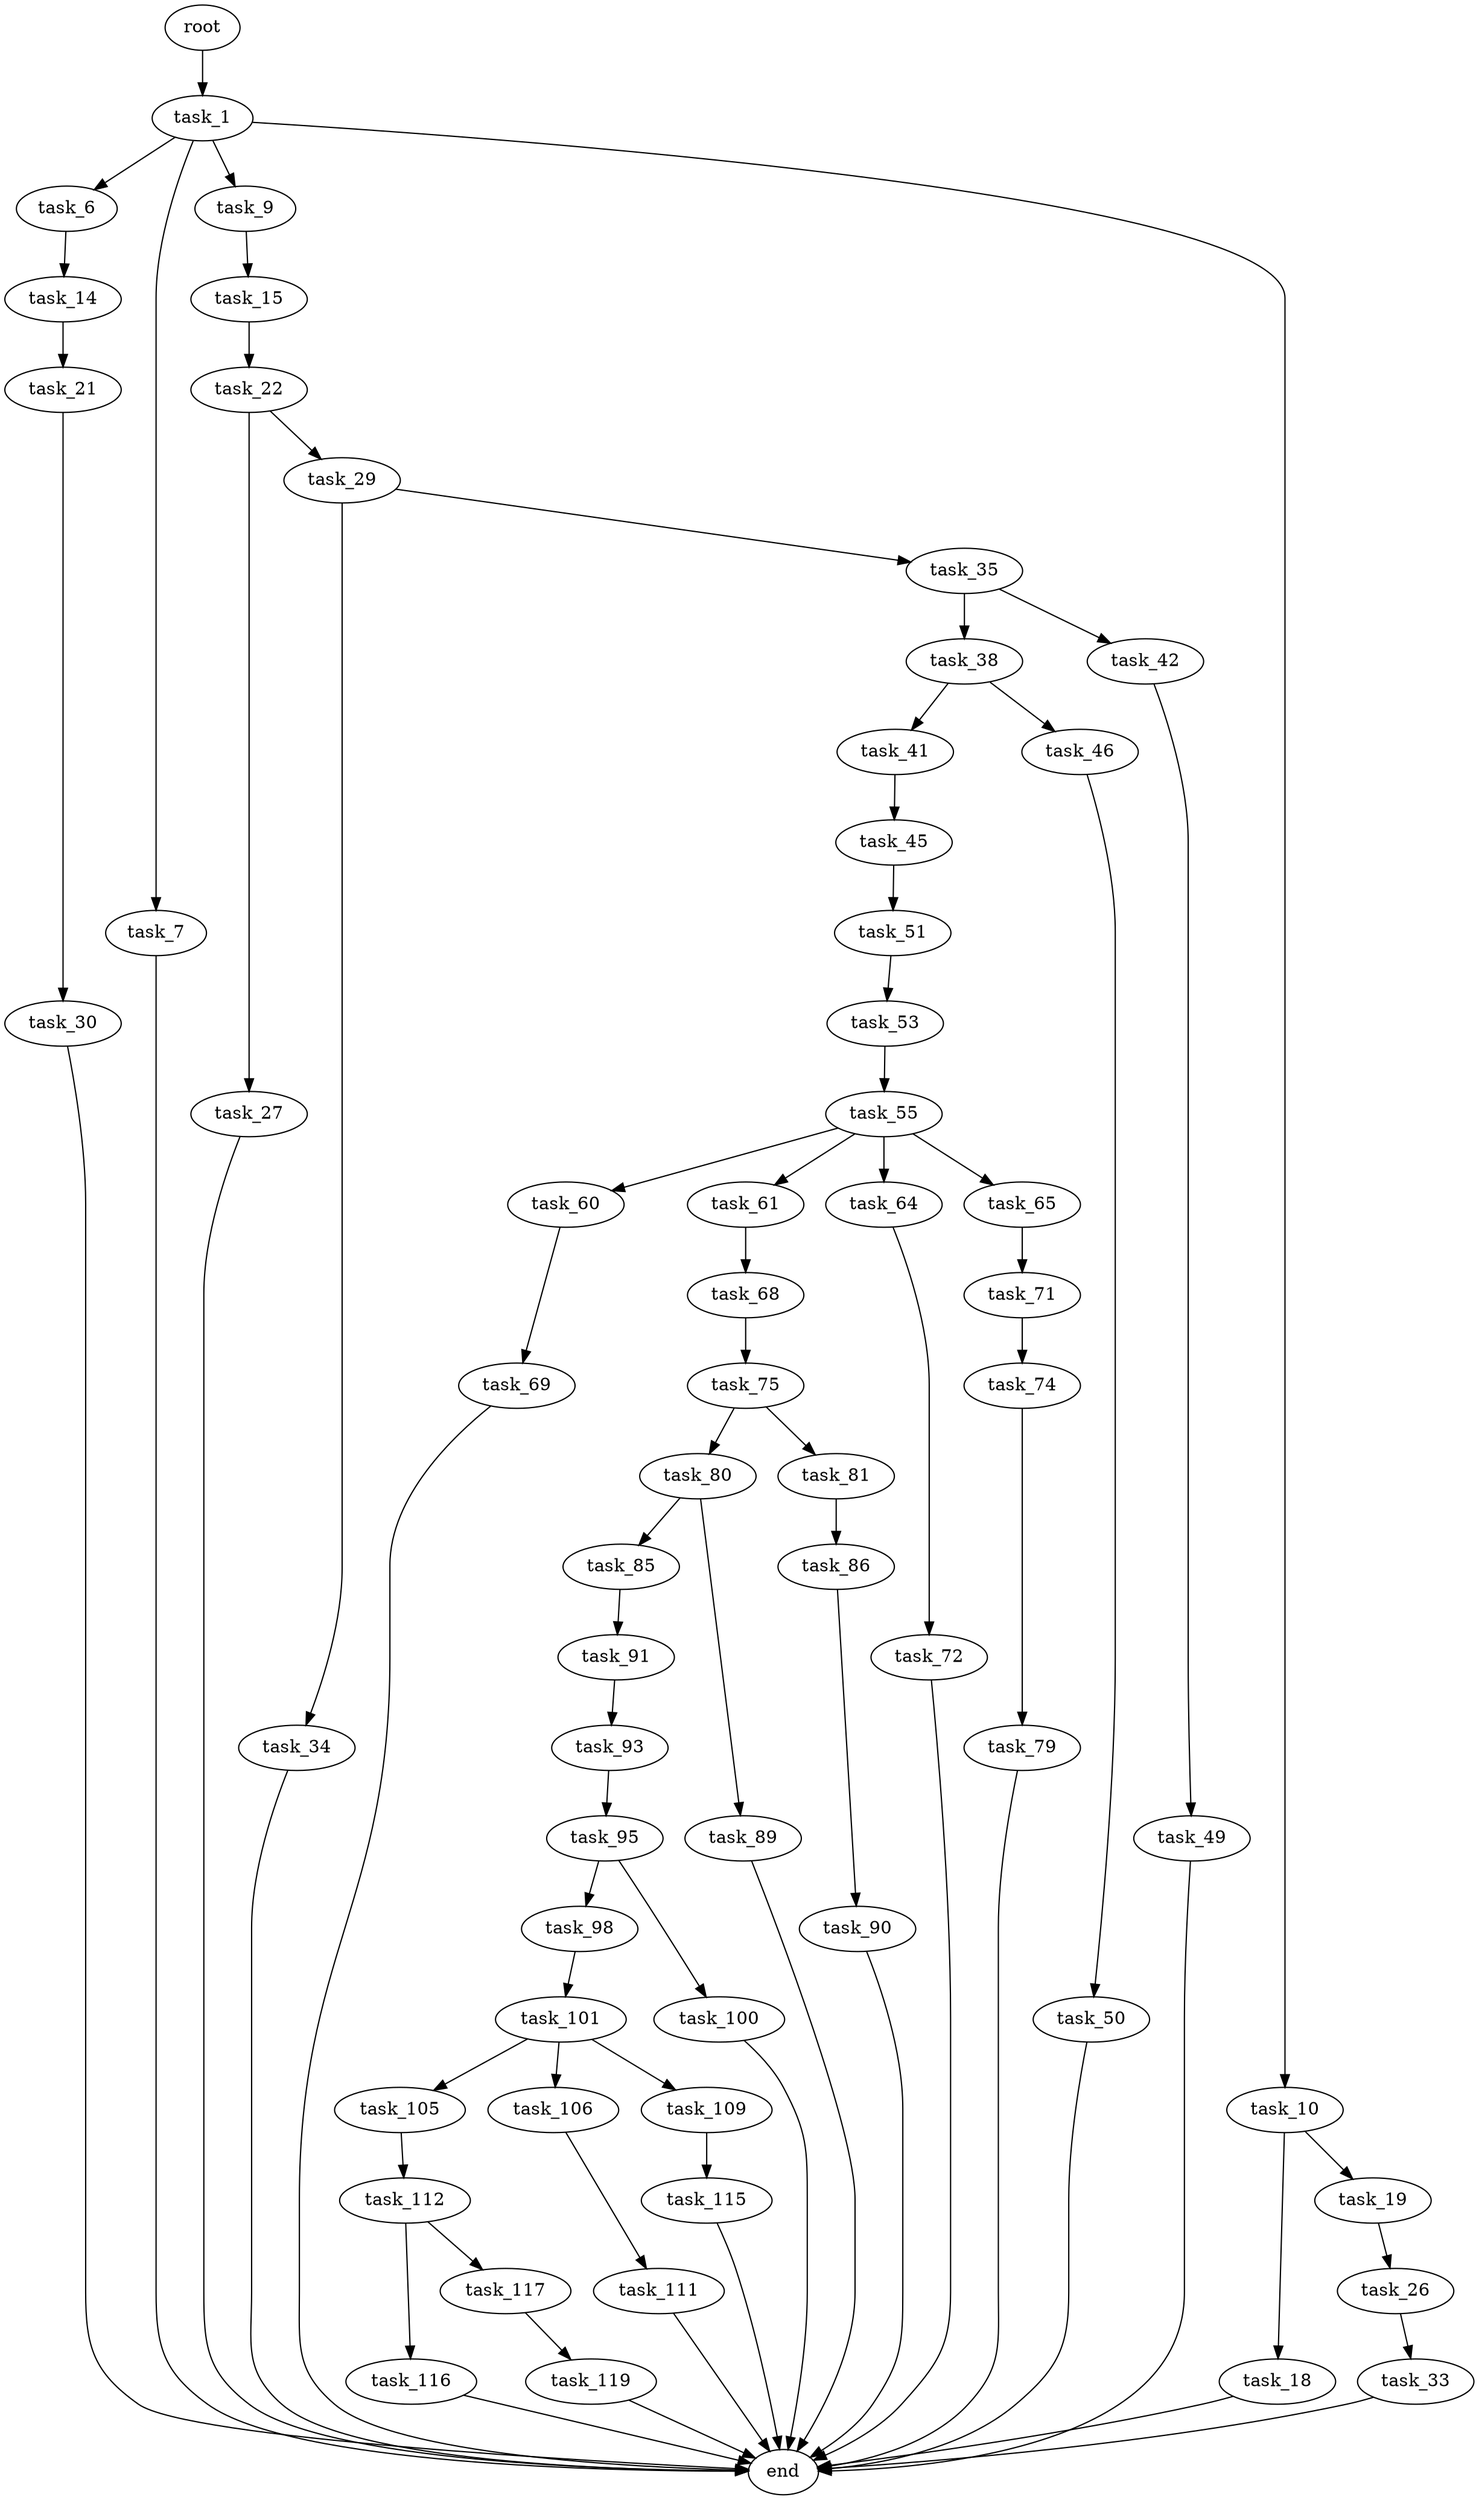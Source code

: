 digraph G {
  root [size="0.000000"];
  task_1 [size="206137318191.000000"];
  task_6 [size="19196671029.000000"];
  task_7 [size="1073741824000.000000"];
  task_9 [size="97817432940.000000"];
  task_10 [size="7387616695.000000"];
  task_14 [size="26289673484.000000"];
  end [size="0.000000"];
  task_15 [size="7334752525.000000"];
  task_18 [size="26334407008.000000"];
  task_19 [size="307436069739.000000"];
  task_21 [size="292182583868.000000"];
  task_22 [size="554621750209.000000"];
  task_26 [size="8589934592.000000"];
  task_30 [size="18025756400.000000"];
  task_27 [size="161385434808.000000"];
  task_29 [size="530352919.000000"];
  task_33 [size="156862128291.000000"];
  task_34 [size="1273289405.000000"];
  task_35 [size="8589934592.000000"];
  task_38 [size="16363780805.000000"];
  task_42 [size="33161928916.000000"];
  task_41 [size="405135624282.000000"];
  task_46 [size="549755813888.000000"];
  task_45 [size="287808817764.000000"];
  task_49 [size="343823328421.000000"];
  task_51 [size="73633792803.000000"];
  task_50 [size="29656721716.000000"];
  task_53 [size="15609104767.000000"];
  task_55 [size="21482437998.000000"];
  task_60 [size="10734828289.000000"];
  task_61 [size="44550635154.000000"];
  task_64 [size="12590861239.000000"];
  task_65 [size="952617307.000000"];
  task_69 [size="4653716735.000000"];
  task_68 [size="23526781110.000000"];
  task_72 [size="16858986946.000000"];
  task_71 [size="6629076340.000000"];
  task_75 [size="549755813888.000000"];
  task_74 [size="6678430152.000000"];
  task_79 [size="782757789696.000000"];
  task_80 [size="782757789696.000000"];
  task_81 [size="782757789696.000000"];
  task_85 [size="782757789696.000000"];
  task_89 [size="28991029248.000000"];
  task_86 [size="26027856237.000000"];
  task_91 [size="28991029248.000000"];
  task_90 [size="88913479392.000000"];
  task_93 [size="3506552122.000000"];
  task_95 [size="3176350770.000000"];
  task_98 [size="134217728000.000000"];
  task_100 [size="134217728000.000000"];
  task_101 [size="1376517329233.000000"];
  task_105 [size="22908834993.000000"];
  task_106 [size="309364773254.000000"];
  task_109 [size="368293445632.000000"];
  task_112 [size="50778339720.000000"];
  task_111 [size="68719476736.000000"];
  task_115 [size="26459834412.000000"];
  task_116 [size="328947332721.000000"];
  task_117 [size="458386416001.000000"];
  task_119 [size="368293445632.000000"];

  root -> task_1 [size="1.000000"];
  task_1 -> task_6 [size="301989888.000000"];
  task_1 -> task_7 [size="301989888.000000"];
  task_1 -> task_9 [size="301989888.000000"];
  task_1 -> task_10 [size="301989888.000000"];
  task_6 -> task_14 [size="75497472.000000"];
  task_7 -> end [size="1.000000"];
  task_9 -> task_15 [size="134217728.000000"];
  task_10 -> task_18 [size="209715200.000000"];
  task_10 -> task_19 [size="209715200.000000"];
  task_14 -> task_21 [size="536870912.000000"];
  task_15 -> task_22 [size="209715200.000000"];
  task_18 -> end [size="1.000000"];
  task_19 -> task_26 [size="209715200.000000"];
  task_21 -> task_30 [size="209715200.000000"];
  task_22 -> task_27 [size="411041792.000000"];
  task_22 -> task_29 [size="411041792.000000"];
  task_26 -> task_33 [size="33554432.000000"];
  task_30 -> end [size="1.000000"];
  task_27 -> end [size="1.000000"];
  task_29 -> task_34 [size="33554432.000000"];
  task_29 -> task_35 [size="33554432.000000"];
  task_33 -> end [size="1.000000"];
  task_34 -> end [size="1.000000"];
  task_35 -> task_38 [size="33554432.000000"];
  task_35 -> task_42 [size="33554432.000000"];
  task_38 -> task_41 [size="411041792.000000"];
  task_38 -> task_46 [size="411041792.000000"];
  task_42 -> task_49 [size="838860800.000000"];
  task_41 -> task_45 [size="301989888.000000"];
  task_46 -> task_50 [size="536870912.000000"];
  task_45 -> task_51 [size="536870912.000000"];
  task_49 -> end [size="1.000000"];
  task_51 -> task_53 [size="75497472.000000"];
  task_50 -> end [size="1.000000"];
  task_53 -> task_55 [size="33554432.000000"];
  task_55 -> task_60 [size="411041792.000000"];
  task_55 -> task_61 [size="411041792.000000"];
  task_55 -> task_64 [size="411041792.000000"];
  task_55 -> task_65 [size="411041792.000000"];
  task_60 -> task_69 [size="679477248.000000"];
  task_61 -> task_68 [size="33554432.000000"];
  task_64 -> task_72 [size="411041792.000000"];
  task_65 -> task_71 [size="75497472.000000"];
  task_69 -> end [size="1.000000"];
  task_68 -> task_75 [size="33554432.000000"];
  task_72 -> end [size="1.000000"];
  task_71 -> task_74 [size="209715200.000000"];
  task_75 -> task_80 [size="536870912.000000"];
  task_75 -> task_81 [size="536870912.000000"];
  task_74 -> task_79 [size="209715200.000000"];
  task_79 -> end [size="1.000000"];
  task_80 -> task_85 [size="679477248.000000"];
  task_80 -> task_89 [size="679477248.000000"];
  task_81 -> task_86 [size="679477248.000000"];
  task_85 -> task_91 [size="679477248.000000"];
  task_89 -> end [size="1.000000"];
  task_86 -> task_90 [size="411041792.000000"];
  task_91 -> task_93 [size="75497472.000000"];
  task_90 -> end [size="1.000000"];
  task_93 -> task_95 [size="209715200.000000"];
  task_95 -> task_98 [size="134217728.000000"];
  task_95 -> task_100 [size="134217728.000000"];
  task_98 -> task_101 [size="209715200.000000"];
  task_100 -> end [size="1.000000"];
  task_101 -> task_105 [size="838860800.000000"];
  task_101 -> task_106 [size="838860800.000000"];
  task_101 -> task_109 [size="838860800.000000"];
  task_105 -> task_112 [size="33554432.000000"];
  task_106 -> task_111 [size="301989888.000000"];
  task_109 -> task_115 [size="411041792.000000"];
  task_112 -> task_116 [size="134217728.000000"];
  task_112 -> task_117 [size="134217728.000000"];
  task_111 -> end [size="1.000000"];
  task_115 -> end [size="1.000000"];
  task_116 -> end [size="1.000000"];
  task_117 -> task_119 [size="838860800.000000"];
  task_119 -> end [size="1.000000"];
}
